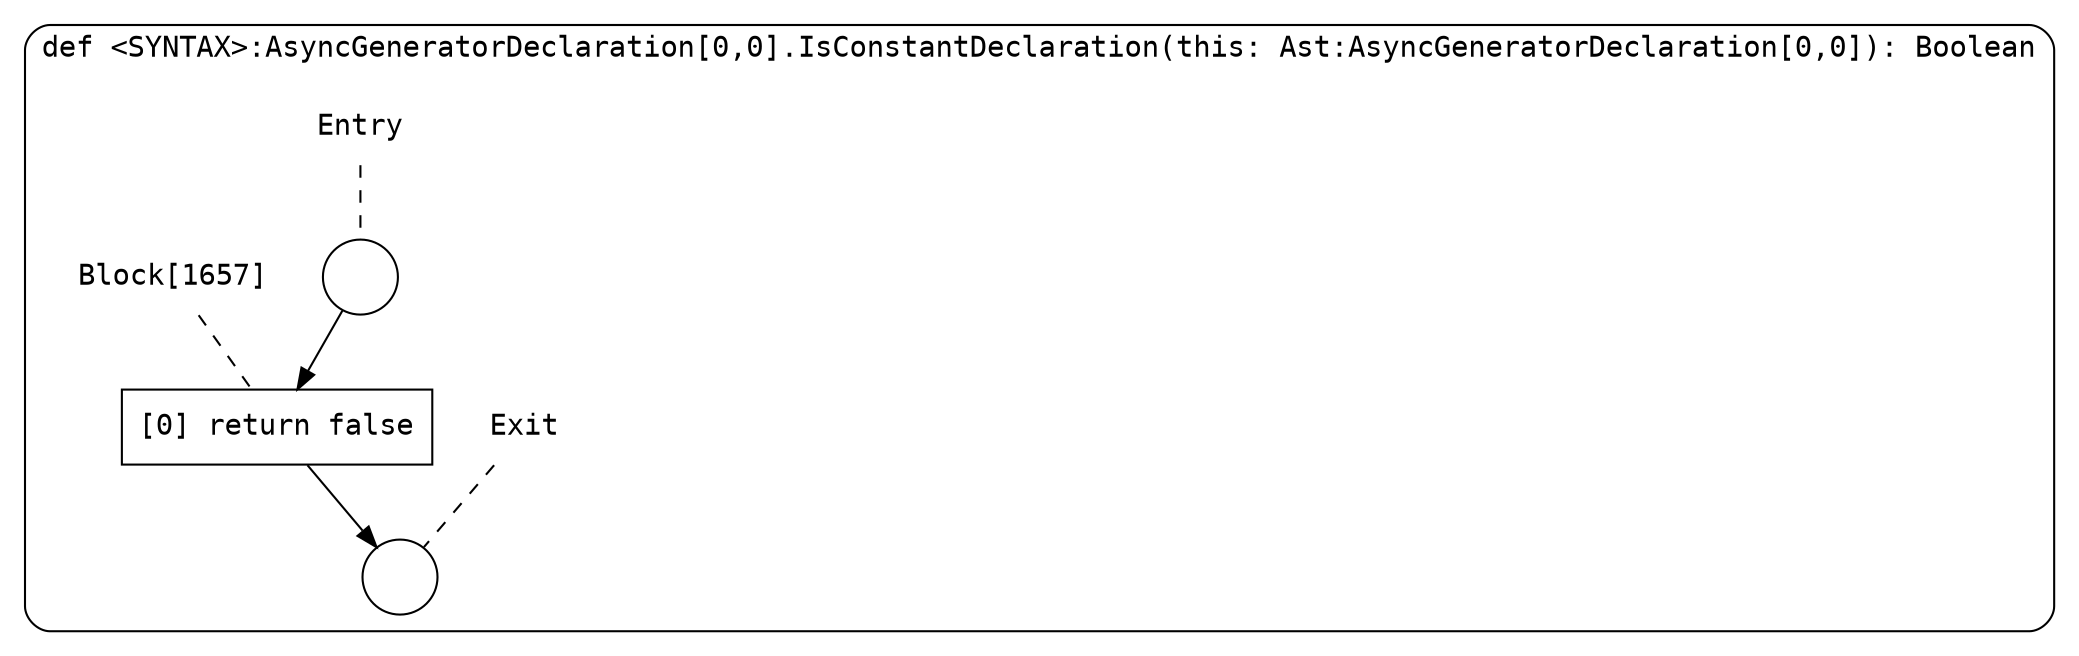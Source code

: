 digraph {
  graph [fontname = "Consolas"]
  node [fontname = "Consolas"]
  edge [fontname = "Consolas"]
  subgraph cluster247 {
    label = "def <SYNTAX>:AsyncGeneratorDeclaration[0,0].IsConstantDeclaration(this: Ast:AsyncGeneratorDeclaration[0,0]): Boolean"
    style = rounded
    cluster247_entry_name [shape=none, label=<<font color="black">Entry</font>>]
    cluster247_entry_name -> cluster247_entry [arrowhead=none, color="black", style=dashed]
    cluster247_entry [shape=circle label=" " color="black" fillcolor="white" style=filled]
    cluster247_entry -> node1657 [color="black"]
    cluster247_exit_name [shape=none, label=<<font color="black">Exit</font>>]
    cluster247_exit_name -> cluster247_exit [arrowhead=none, color="black", style=dashed]
    cluster247_exit [shape=circle label=" " color="black" fillcolor="white" style=filled]
    node1657_name [shape=none, label=<<font color="black">Block[1657]</font>>]
    node1657_name -> node1657 [arrowhead=none, color="black", style=dashed]
    node1657 [shape=box, label=<<font color="black">[0] return false<BR ALIGN="LEFT"/></font>> color="black" fillcolor="white", style=filled]
    node1657 -> cluster247_exit [color="black"]
  }
}